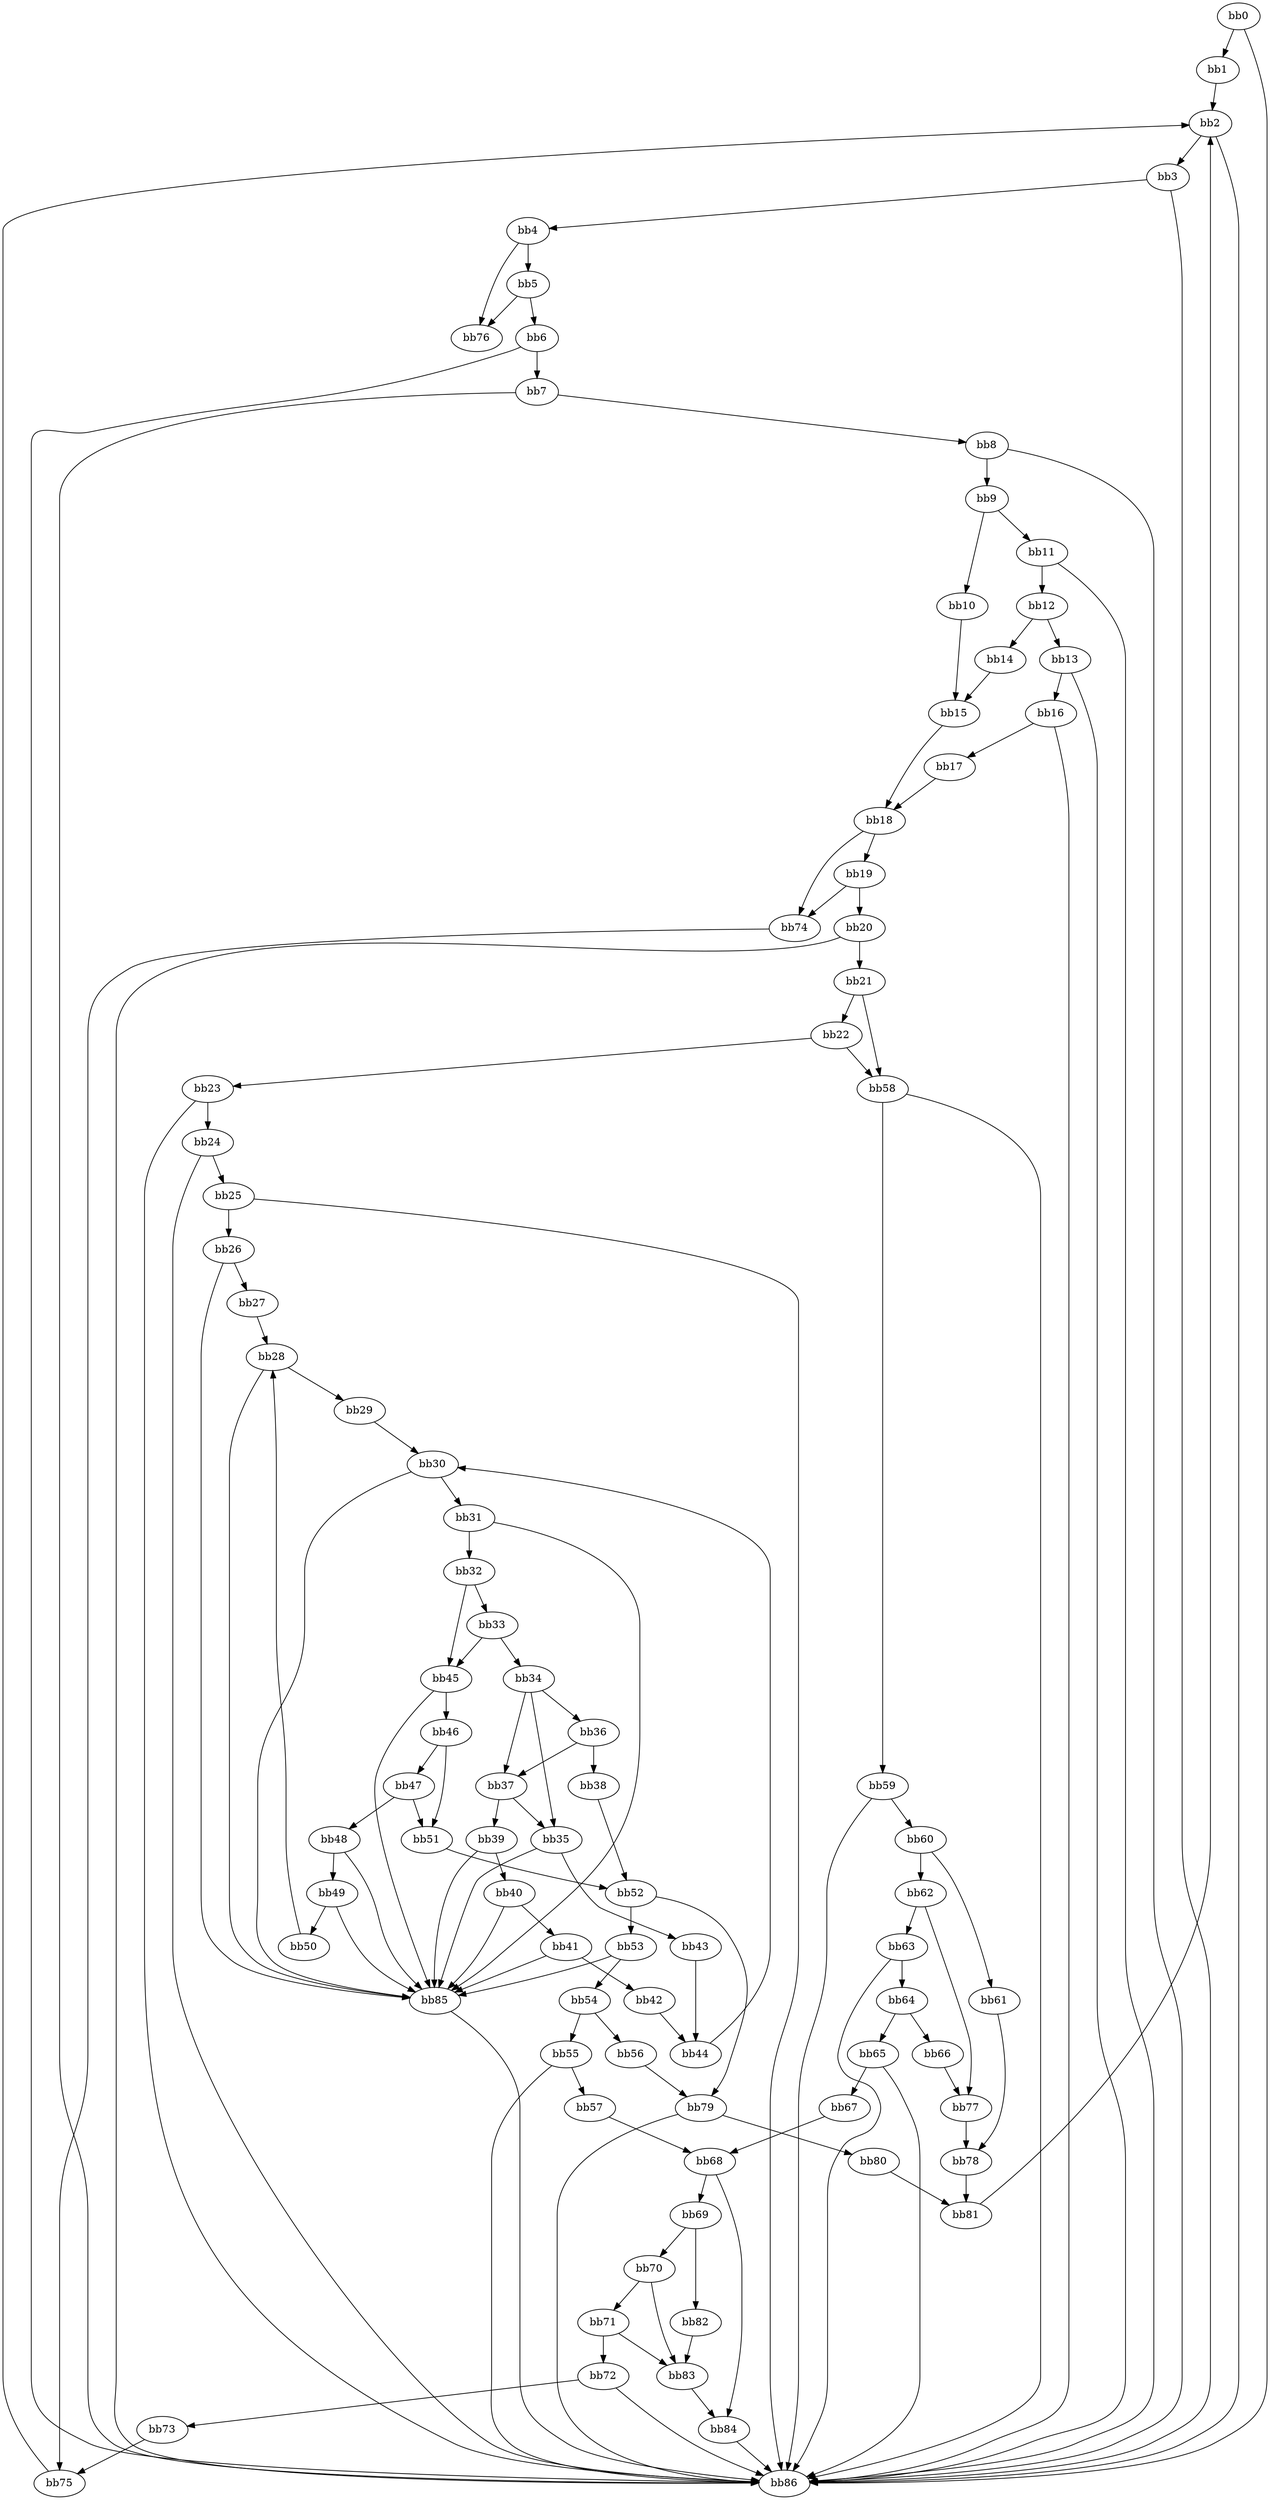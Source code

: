 digraph {
    0 [ label = "bb0\l" ]
    1 [ label = "bb1\l" ]
    2 [ label = "bb2\l" ]
    3 [ label = "bb3\l" ]
    4 [ label = "bb4\l" ]
    5 [ label = "bb5\l" ]
    6 [ label = "bb6\l" ]
    7 [ label = "bb7\l" ]
    8 [ label = "bb8\l" ]
    9 [ label = "bb9\l" ]
    10 [ label = "bb10\l" ]
    11 [ label = "bb11\l" ]
    12 [ label = "bb12\l" ]
    13 [ label = "bb13\l" ]
    14 [ label = "bb14\l" ]
    15 [ label = "bb15\l" ]
    16 [ label = "bb16\l" ]
    17 [ label = "bb17\l" ]
    18 [ label = "bb18\l" ]
    19 [ label = "bb19\l" ]
    20 [ label = "bb20\l" ]
    21 [ label = "bb21\l" ]
    22 [ label = "bb22\l" ]
    23 [ label = "bb23\l" ]
    24 [ label = "bb24\l" ]
    25 [ label = "bb25\l" ]
    26 [ label = "bb26\l" ]
    27 [ label = "bb27\l" ]
    28 [ label = "bb28\l" ]
    29 [ label = "bb29\l" ]
    30 [ label = "bb30\l" ]
    31 [ label = "bb31\l" ]
    32 [ label = "bb32\l" ]
    33 [ label = "bb33\l" ]
    34 [ label = "bb34\l" ]
    35 [ label = "bb35\l" ]
    36 [ label = "bb36\l" ]
    37 [ label = "bb37\l" ]
    38 [ label = "bb38\l" ]
    39 [ label = "bb39\l" ]
    40 [ label = "bb40\l" ]
    41 [ label = "bb41\l" ]
    42 [ label = "bb42\l" ]
    43 [ label = "bb43\l" ]
    44 [ label = "bb44\l" ]
    45 [ label = "bb45\l" ]
    46 [ label = "bb46\l" ]
    47 [ label = "bb47\l" ]
    48 [ label = "bb48\l" ]
    49 [ label = "bb49\l" ]
    50 [ label = "bb50\l" ]
    51 [ label = "bb51\l" ]
    52 [ label = "bb52\l" ]
    53 [ label = "bb53\l" ]
    54 [ label = "bb54\l" ]
    55 [ label = "bb55\l" ]
    56 [ label = "bb56\l" ]
    57 [ label = "bb57\l" ]
    58 [ label = "bb58\l" ]
    59 [ label = "bb59\l" ]
    60 [ label = "bb60\l" ]
    61 [ label = "bb61\l" ]
    62 [ label = "bb62\l" ]
    63 [ label = "bb63\l" ]
    64 [ label = "bb64\l" ]
    65 [ label = "bb65\l" ]
    66 [ label = "bb66\l" ]
    67 [ label = "bb67\l" ]
    68 [ label = "bb68\l" ]
    69 [ label = "bb69\l" ]
    70 [ label = "bb70\l" ]
    71 [ label = "bb71\l" ]
    72 [ label = "bb72\l" ]
    73 [ label = "bb73\l" ]
    74 [ label = "bb74\l" ]
    75 [ label = "bb75\l" ]
    76 [ label = "bb76\l" ]
    77 [ label = "bb77\l" ]
    78 [ label = "bb78\l" ]
    79 [ label = "bb79\l" ]
    80 [ label = "bb80\l" ]
    81 [ label = "bb81\l" ]
    82 [ label = "bb82\l" ]
    83 [ label = "bb83\l" ]
    84 [ label = "bb84\l" ]
    85 [ label = "bb85\l" ]
    86 [ label = "bb86\l" ]
    0 -> 1 [ ]
    0 -> 86 [ ]
    1 -> 2 [ ]
    2 -> 3 [ ]
    2 -> 86 [ ]
    3 -> 4 [ ]
    3 -> 86 [ ]
    4 -> 5 [ ]
    4 -> 76 [ ]
    5 -> 6 [ ]
    5 -> 76 [ ]
    6 -> 7 [ ]
    6 -> 86 [ ]
    7 -> 8 [ ]
    7 -> 86 [ ]
    8 -> 9 [ ]
    8 -> 86 [ ]
    9 -> 10 [ ]
    9 -> 11 [ ]
    10 -> 15 [ ]
    11 -> 12 [ ]
    11 -> 86 [ ]
    12 -> 13 [ ]
    12 -> 14 [ ]
    13 -> 16 [ ]
    13 -> 86 [ ]
    14 -> 15 [ ]
    15 -> 18 [ ]
    16 -> 17 [ ]
    16 -> 86 [ ]
    17 -> 18 [ ]
    18 -> 19 [ ]
    18 -> 74 [ ]
    19 -> 20 [ ]
    19 -> 74 [ ]
    20 -> 21 [ ]
    20 -> 86 [ ]
    21 -> 22 [ ]
    21 -> 58 [ ]
    22 -> 23 [ ]
    22 -> 58 [ ]
    23 -> 24 [ ]
    23 -> 86 [ ]
    24 -> 25 [ ]
    24 -> 86 [ ]
    25 -> 26 [ ]
    25 -> 86 [ ]
    26 -> 27 [ ]
    26 -> 85 [ ]
    27 -> 28 [ ]
    28 -> 29 [ ]
    28 -> 85 [ ]
    29 -> 30 [ ]
    30 -> 31 [ ]
    30 -> 85 [ ]
    31 -> 32 [ ]
    31 -> 85 [ ]
    32 -> 33 [ ]
    32 -> 45 [ ]
    33 -> 34 [ ]
    33 -> 45 [ ]
    34 -> 35 [ ]
    34 -> 36 [ ]
    34 -> 37 [ ]
    35 -> 43 [ ]
    35 -> 85 [ ]
    36 -> 37 [ ]
    36 -> 38 [ ]
    37 -> 35 [ ]
    37 -> 39 [ ]
    38 -> 52 [ ]
    39 -> 40 [ ]
    39 -> 85 [ ]
    40 -> 41 [ ]
    40 -> 85 [ ]
    41 -> 42 [ ]
    41 -> 85 [ ]
    42 -> 44 [ ]
    43 -> 44 [ ]
    44 -> 30 [ ]
    45 -> 46 [ ]
    45 -> 85 [ ]
    46 -> 47 [ ]
    46 -> 51 [ ]
    47 -> 48 [ ]
    47 -> 51 [ ]
    48 -> 49 [ ]
    48 -> 85 [ ]
    49 -> 50 [ ]
    49 -> 85 [ ]
    50 -> 28 [ ]
    51 -> 52 [ ]
    52 -> 53 [ ]
    52 -> 79 [ ]
    53 -> 54 [ ]
    53 -> 85 [ ]
    54 -> 55 [ ]
    54 -> 56 [ ]
    55 -> 57 [ ]
    55 -> 86 [ ]
    56 -> 79 [ ]
    57 -> 68 [ ]
    58 -> 59 [ ]
    58 -> 86 [ ]
    59 -> 60 [ ]
    59 -> 86 [ ]
    60 -> 61 [ ]
    60 -> 62 [ ]
    61 -> 78 [ ]
    62 -> 63 [ ]
    62 -> 77 [ ]
    63 -> 64 [ ]
    63 -> 86 [ ]
    64 -> 65 [ ]
    64 -> 66 [ ]
    65 -> 67 [ ]
    65 -> 86 [ ]
    66 -> 77 [ ]
    67 -> 68 [ ]
    68 -> 69 [ ]
    68 -> 84 [ ]
    69 -> 70 [ ]
    69 -> 82 [ ]
    70 -> 71 [ ]
    70 -> 83 [ ]
    71 -> 72 [ ]
    71 -> 83 [ ]
    72 -> 73 [ ]
    72 -> 86 [ ]
    73 -> 75 [ ]
    74 -> 75 [ ]
    75 -> 2 [ ]
    77 -> 78 [ ]
    78 -> 81 [ ]
    79 -> 80 [ ]
    79 -> 86 [ ]
    80 -> 81 [ ]
    81 -> 2 [ ]
    82 -> 83 [ ]
    83 -> 84 [ ]
    84 -> 86 [ ]
    85 -> 86 [ ]
}

